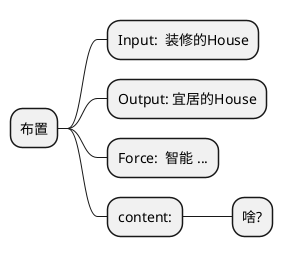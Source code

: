 @startmindmap
*  布置

** Input:  装修的House
** Output: 宜居的House
** Force:  智能 ...
** content:
*** 啥?

@endmindmap